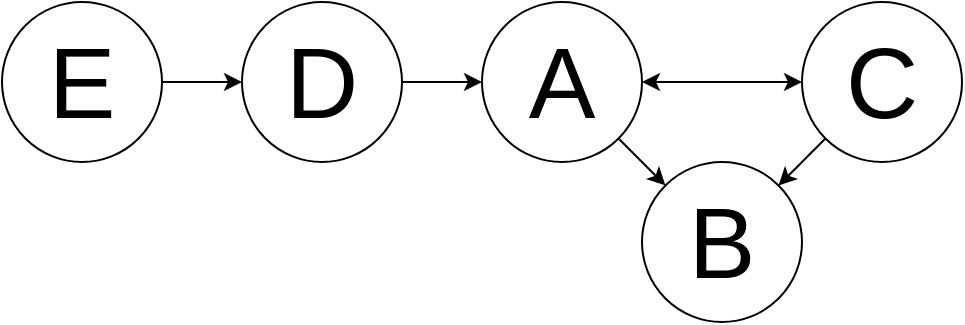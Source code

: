 <mxfile version="12.9.10" type="device"><diagram id="L8bxlP7e6WeT4E8EEpKC" name="Page-1"><mxGraphModel dx="868" dy="522" grid="1" gridSize="10" guides="1" tooltips="1" connect="1" arrows="1" fold="1" page="1" pageScale="1" pageWidth="827" pageHeight="1169" math="0" shadow="0"><root><mxCell id="0"/><mxCell id="1" parent="0"/><mxCell id="zW7_kYE3tjQ-QGj8JY5j-1" value="&lt;font style=&quot;font-size: 50px&quot;&gt;A&lt;/font&gt;" style="ellipse;whiteSpace=wrap;html=1;aspect=fixed;" vertex="1" parent="1"><mxGeometry x="400" y="40" width="80" height="80" as="geometry"/></mxCell><mxCell id="zW7_kYE3tjQ-QGj8JY5j-3" value="&lt;font style=&quot;font-size: 50px&quot;&gt;B&lt;/font&gt;" style="ellipse;whiteSpace=wrap;html=1;aspect=fixed;" vertex="1" parent="1"><mxGeometry x="480" y="120" width="80" height="80" as="geometry"/></mxCell><mxCell id="zW7_kYE3tjQ-QGj8JY5j-4" value="&lt;font style=&quot;font-size: 50px&quot;&gt;C&lt;/font&gt;" style="ellipse;whiteSpace=wrap;html=1;aspect=fixed;" vertex="1" parent="1"><mxGeometry x="560" y="40" width="80" height="80" as="geometry"/></mxCell><mxCell id="zW7_kYE3tjQ-QGj8JY5j-5" value="&lt;font style=&quot;font-size: 50px&quot;&gt;D&lt;/font&gt;" style="ellipse;whiteSpace=wrap;html=1;aspect=fixed;" vertex="1" parent="1"><mxGeometry x="280" y="40" width="80" height="80" as="geometry"/></mxCell><mxCell id="zW7_kYE3tjQ-QGj8JY5j-6" value="&lt;font style=&quot;font-size: 50px&quot;&gt;E&lt;/font&gt;" style="ellipse;whiteSpace=wrap;html=1;aspect=fixed;" vertex="1" parent="1"><mxGeometry x="160" y="40" width="80" height="80" as="geometry"/></mxCell><mxCell id="zW7_kYE3tjQ-QGj8JY5j-7" value="" style="endArrow=classic;html=1;entryX=0;entryY=0;entryDx=0;entryDy=0;exitX=1;exitY=1;exitDx=0;exitDy=0;" edge="1" parent="1" source="zW7_kYE3tjQ-QGj8JY5j-1" target="zW7_kYE3tjQ-QGj8JY5j-3"><mxGeometry width="50" height="50" relative="1" as="geometry"><mxPoint x="170" y="250" as="sourcePoint"/><mxPoint x="220" y="200" as="targetPoint"/></mxGeometry></mxCell><mxCell id="zW7_kYE3tjQ-QGj8JY5j-8" value="" style="endArrow=classic;html=1;exitX=0;exitY=1;exitDx=0;exitDy=0;entryX=1;entryY=0;entryDx=0;entryDy=0;" edge="1" parent="1" source="zW7_kYE3tjQ-QGj8JY5j-4" target="zW7_kYE3tjQ-QGj8JY5j-3"><mxGeometry width="50" height="50" relative="1" as="geometry"><mxPoint x="640" y="210" as="sourcePoint"/><mxPoint x="690" y="160" as="targetPoint"/></mxGeometry></mxCell><mxCell id="zW7_kYE3tjQ-QGj8JY5j-11" value="" style="endArrow=classic;startArrow=classic;html=1;entryX=0;entryY=0.5;entryDx=0;entryDy=0;exitX=1;exitY=0.5;exitDx=0;exitDy=0;" edge="1" parent="1" source="zW7_kYE3tjQ-QGj8JY5j-1" target="zW7_kYE3tjQ-QGj8JY5j-4"><mxGeometry width="50" height="50" relative="1" as="geometry"><mxPoint x="230" y="230" as="sourcePoint"/><mxPoint x="280" y="180" as="targetPoint"/></mxGeometry></mxCell><mxCell id="zW7_kYE3tjQ-QGj8JY5j-12" value="" style="endArrow=classic;html=1;exitX=1;exitY=0.5;exitDx=0;exitDy=0;entryX=0;entryY=0.5;entryDx=0;entryDy=0;" edge="1" parent="1" source="zW7_kYE3tjQ-QGj8JY5j-5" target="zW7_kYE3tjQ-QGj8JY5j-1"><mxGeometry width="50" height="50" relative="1" as="geometry"><mxPoint x="330" y="170" as="sourcePoint"/><mxPoint x="380" y="120" as="targetPoint"/></mxGeometry></mxCell><mxCell id="zW7_kYE3tjQ-QGj8JY5j-13" value="" style="endArrow=classic;html=1;exitX=1;exitY=0.5;exitDx=0;exitDy=0;entryX=0;entryY=0.5;entryDx=0;entryDy=0;" edge="1" parent="1" source="zW7_kYE3tjQ-QGj8JY5j-6" target="zW7_kYE3tjQ-QGj8JY5j-5"><mxGeometry width="50" height="50" relative="1" as="geometry"><mxPoint x="220" y="200" as="sourcePoint"/><mxPoint x="270" y="150" as="targetPoint"/></mxGeometry></mxCell></root></mxGraphModel></diagram></mxfile>